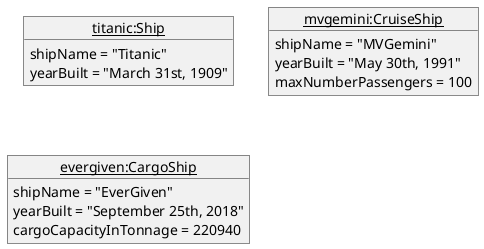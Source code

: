 @startuml

object "<u>titanic:Ship</u>" as TS {
    shipName = "Titanic"
    yearBuilt = "March 31st, 1909"
}

object "<u>mvgemini:CruiseShip</u>" as MCS {
    shipName = "MVGemini"
    yearBuilt = "May 30th, 1991"
    maxNumberPassengers = 100
}

object "<u>evergiven:CargoShip</u>" as ECS2 {
    shipName = "EverGiven"
    yearBuilt = "September 25th, 2018"
    cargoCapacityInTonnage = 220940
}


@enduml
